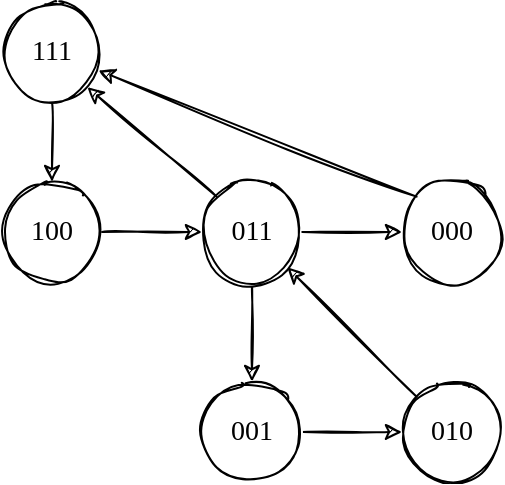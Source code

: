 <mxfile version="14.4.2" type="device"><diagram id="SZ3WbPEZQVuLZObIVo8k" name="第 1 页"><mxGraphModel dx="1106" dy="995" grid="1" gridSize="10" guides="1" tooltips="1" connect="1" arrows="1" fold="1" page="1" pageScale="1" pageWidth="827" pageHeight="1169" math="0" shadow="0"><root><mxCell id="0"/><mxCell id="1" parent="0"/><mxCell id="QhPt_9ZNc0pSJMuUcyay-1" style="edgeStyle=orthogonalEdgeStyle;rounded=0;orthogonalLoop=1;jettySize=auto;html=1;exitX=0.5;exitY=1;exitDx=0;exitDy=0;sketch=1;fontFamily=Comic Sans MS;fontSize=14;" edge="1" parent="1" source="QhPt_9ZNc0pSJMuUcyay-2" target="QhPt_9ZNc0pSJMuUcyay-4"><mxGeometry relative="1" as="geometry"/></mxCell><mxCell id="QhPt_9ZNc0pSJMuUcyay-2" value="111" style="ellipse;whiteSpace=wrap;html=1;aspect=fixed;sketch=1;fontFamily=Comic Sans MS;fontSize=14;" vertex="1" parent="1"><mxGeometry x="200" y="290" width="50" height="50" as="geometry"/></mxCell><mxCell id="QhPt_9ZNc0pSJMuUcyay-3" style="edgeStyle=orthogonalEdgeStyle;rounded=0;orthogonalLoop=1;jettySize=auto;html=1;exitX=1;exitY=0.5;exitDx=0;exitDy=0;entryX=0;entryY=0.5;entryDx=0;entryDy=0;sketch=1;fontFamily=Comic Sans MS;fontSize=14;" edge="1" parent="1" source="QhPt_9ZNc0pSJMuUcyay-4" target="QhPt_9ZNc0pSJMuUcyay-7"><mxGeometry relative="1" as="geometry"/></mxCell><mxCell id="QhPt_9ZNc0pSJMuUcyay-4" value="100" style="ellipse;whiteSpace=wrap;html=1;aspect=fixed;sketch=1;fontFamily=Comic Sans MS;fontSize=14;" vertex="1" parent="1"><mxGeometry x="200" y="380" width="50" height="50" as="geometry"/></mxCell><mxCell id="QhPt_9ZNc0pSJMuUcyay-5" style="edgeStyle=orthogonalEdgeStyle;rounded=0;orthogonalLoop=1;jettySize=auto;html=1;exitX=1;exitY=0.5;exitDx=0;exitDy=0;entryX=0;entryY=0.5;entryDx=0;entryDy=0;sketch=1;fontFamily=Comic Sans MS;fontSize=14;" edge="1" parent="1" source="QhPt_9ZNc0pSJMuUcyay-7" target="QhPt_9ZNc0pSJMuUcyay-8"><mxGeometry relative="1" as="geometry"/></mxCell><mxCell id="QhPt_9ZNc0pSJMuUcyay-6" style="edgeStyle=orthogonalEdgeStyle;rounded=0;orthogonalLoop=1;jettySize=auto;html=1;exitX=0.5;exitY=1;exitDx=0;exitDy=0;sketch=1;fontFamily=Comic Sans MS;fontSize=14;" edge="1" parent="1" source="QhPt_9ZNc0pSJMuUcyay-7" target="QhPt_9ZNc0pSJMuUcyay-10"><mxGeometry relative="1" as="geometry"/></mxCell><mxCell id="QhPt_9ZNc0pSJMuUcyay-7" value="011" style="ellipse;whiteSpace=wrap;html=1;aspect=fixed;sketch=1;fontFamily=Comic Sans MS;fontSize=14;" vertex="1" parent="1"><mxGeometry x="300" y="380" width="50" height="50" as="geometry"/></mxCell><mxCell id="QhPt_9ZNc0pSJMuUcyay-8" value="000" style="ellipse;whiteSpace=wrap;html=1;aspect=fixed;sketch=1;fontFamily=Comic Sans MS;fontSize=14;" vertex="1" parent="1"><mxGeometry x="400" y="380" width="50" height="50" as="geometry"/></mxCell><mxCell id="QhPt_9ZNc0pSJMuUcyay-9" style="edgeStyle=orthogonalEdgeStyle;rounded=0;orthogonalLoop=1;jettySize=auto;html=1;exitX=1;exitY=0.5;exitDx=0;exitDy=0;entryX=0;entryY=0.5;entryDx=0;entryDy=0;sketch=1;fontFamily=Comic Sans MS;fontSize=14;" edge="1" parent="1" source="QhPt_9ZNc0pSJMuUcyay-10" target="QhPt_9ZNc0pSJMuUcyay-11"><mxGeometry relative="1" as="geometry"/></mxCell><mxCell id="QhPt_9ZNc0pSJMuUcyay-10" value="001" style="ellipse;whiteSpace=wrap;html=1;aspect=fixed;sketch=1;fontFamily=Comic Sans MS;fontSize=14;" vertex="1" parent="1"><mxGeometry x="300" y="480" width="50" height="50" as="geometry"/></mxCell><mxCell id="QhPt_9ZNc0pSJMuUcyay-11" value="010" style="ellipse;whiteSpace=wrap;html=1;aspect=fixed;sketch=1;fontFamily=Comic Sans MS;fontSize=14;" vertex="1" parent="1"><mxGeometry x="400" y="480" width="50" height="50" as="geometry"/></mxCell><mxCell id="QhPt_9ZNc0pSJMuUcyay-12" value="" style="endArrow=classic;html=1;strokeColor=#000000;entryX=1;entryY=1;entryDx=0;entryDy=0;exitX=0;exitY=0;exitDx=0;exitDy=0;sketch=1;fontFamily=Comic Sans MS;fontSize=14;" edge="1" parent="1" source="QhPt_9ZNc0pSJMuUcyay-11" target="QhPt_9ZNc0pSJMuUcyay-7"><mxGeometry width="50" height="50" relative="1" as="geometry"><mxPoint x="490" y="540" as="sourcePoint"/><mxPoint x="540" y="490" as="targetPoint"/></mxGeometry></mxCell><mxCell id="QhPt_9ZNc0pSJMuUcyay-13" value="" style="endArrow=classic;html=1;strokeColor=#000000;entryX=1;entryY=1;entryDx=0;entryDy=0;exitX=0;exitY=0;exitDx=0;exitDy=0;sketch=1;fontFamily=Comic Sans MS;fontSize=14;" edge="1" parent="1" source="QhPt_9ZNc0pSJMuUcyay-7" target="QhPt_9ZNc0pSJMuUcyay-2"><mxGeometry width="50" height="50" relative="1" as="geometry"><mxPoint x="320" y="360" as="sourcePoint"/><mxPoint x="370" y="310" as="targetPoint"/></mxGeometry></mxCell><mxCell id="QhPt_9ZNc0pSJMuUcyay-14" value="" style="endArrow=classic;html=1;strokeColor=#000000;exitX=0;exitY=0;exitDx=0;exitDy=0;sketch=1;fontFamily=Comic Sans MS;fontSize=14;" edge="1" parent="1" source="QhPt_9ZNc0pSJMuUcyay-8" target="QhPt_9ZNc0pSJMuUcyay-2"><mxGeometry width="50" height="50" relative="1" as="geometry"><mxPoint x="400" y="350" as="sourcePoint"/><mxPoint x="450" y="300" as="targetPoint"/></mxGeometry></mxCell></root></mxGraphModel></diagram></mxfile>
